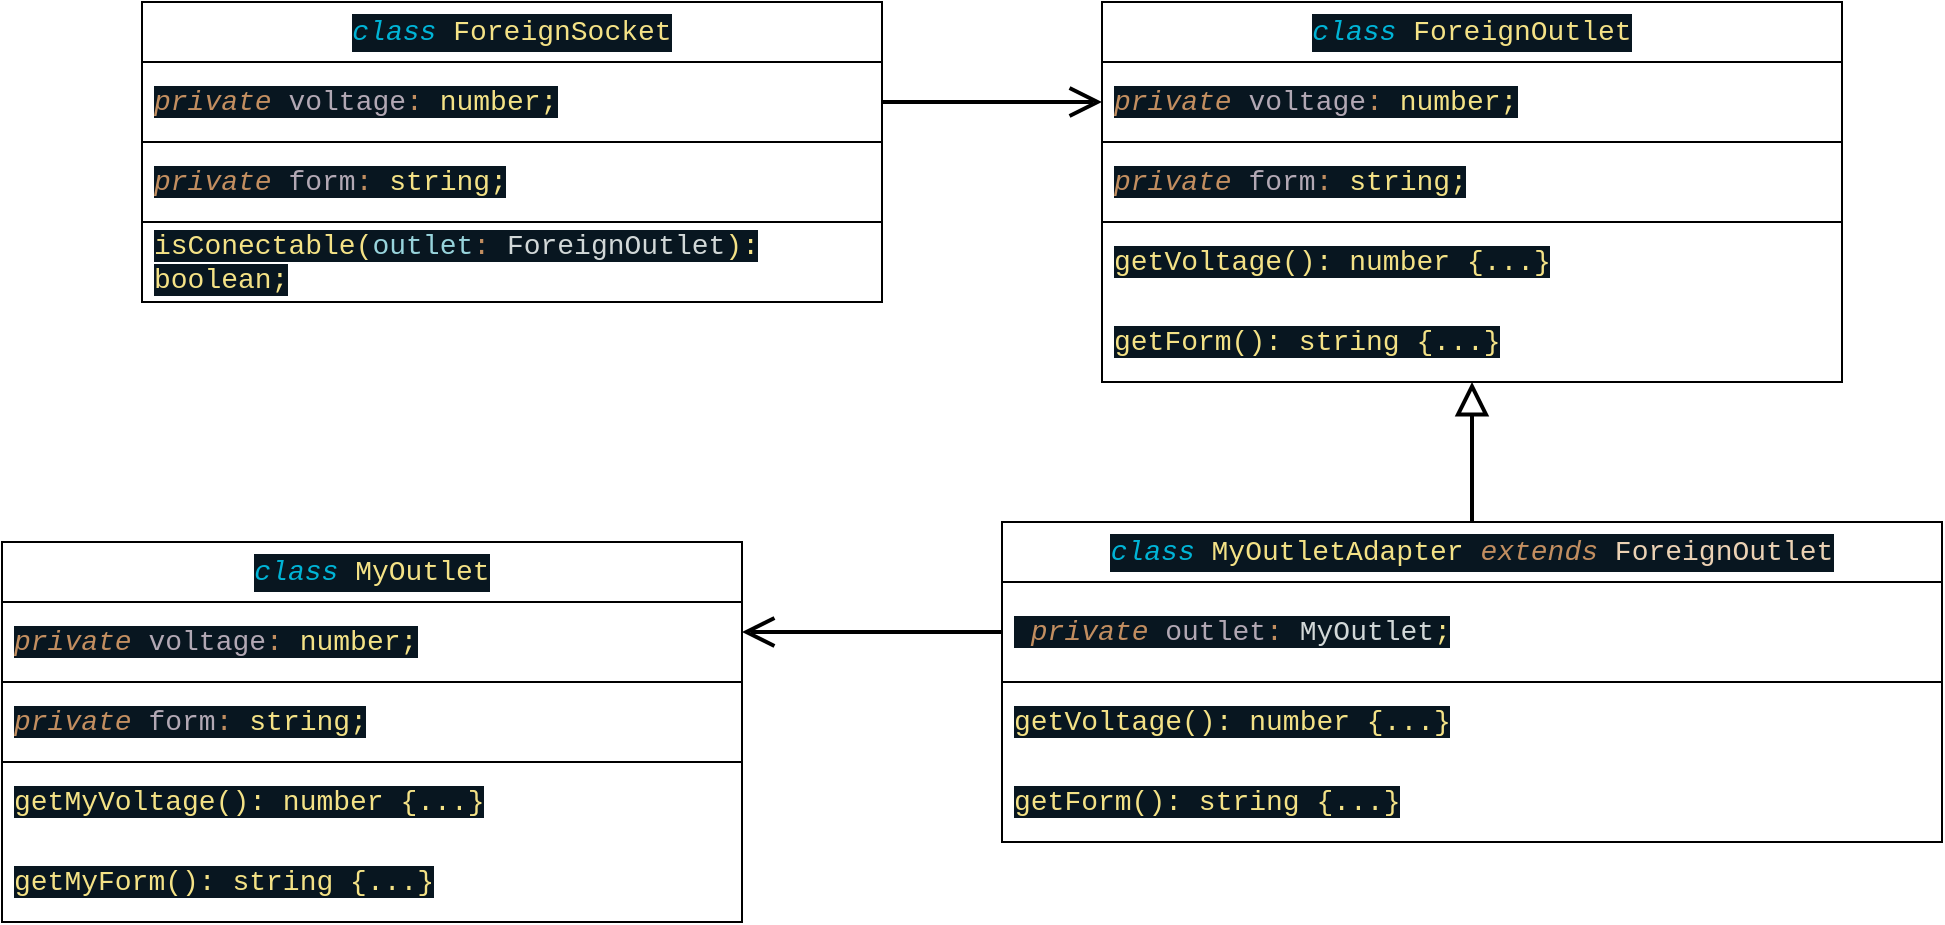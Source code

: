 <mxfile>
    <diagram id="c6q2HIC8ceXFm5oDAOu4" name="Page-1">
        <mxGraphModel dx="643" dy="123" grid="1" gridSize="10" guides="1" tooltips="1" connect="1" arrows="1" fold="1" page="0" pageScale="1" pageWidth="850" pageHeight="1100" math="0" shadow="0">
            <root>
                <mxCell id="0"/>
                <mxCell id="1" parent="0"/>
                <mxCell id="8" value="&lt;div style=&quot;color: rgb(246, 250, 253); background-color: rgb(8, 22, 32); font-family: Consolas, Consolas, &amp;quot;Courier New&amp;quot;, monospace; font-size: 14px; line-height: 19px;&quot;&gt;&lt;div style=&quot;line-height: 19px;&quot;&gt;&lt;span style=&quot;color: #00b4d6;font-style: italic;&quot;&gt;class&lt;/span&gt; &lt;span style=&quot;color: #f4e286;&quot;&gt;ForeignSocket&lt;/span&gt;&lt;/div&gt;&lt;/div&gt;" style="swimlane;fontStyle=0;childLayout=stackLayout;horizontal=1;startSize=30;horizontalStack=0;resizeParent=1;resizeParentMax=0;resizeLast=0;collapsible=1;marginBottom=0;whiteSpace=wrap;html=1;" vertex="1" parent="1">
                    <mxGeometry x="-20" y="70" width="370" height="150" as="geometry"/>
                </mxCell>
                <mxCell id="27" value="&lt;span style=&quot;background-color: rgb(8, 22, 32); font-family: Consolas, Consolas, &amp;quot;Courier New&amp;quot;, monospace; font-size: 14px; color: rgb(194, 142, 96); font-style: italic;&quot;&gt;private&lt;/span&gt;&lt;span style=&quot;background-color: rgb(8, 22, 32); color: rgb(246, 250, 253); font-family: Consolas, Consolas, &amp;quot;Courier New&amp;quot;, monospace; font-size: 14px;&quot;&gt; &lt;/span&gt;&lt;span style=&quot;background-color: rgb(8, 22, 32); font-family: Consolas, Consolas, &amp;quot;Courier New&amp;quot;, monospace; font-size: 14px; color: rgb(178, 168, 180);&quot;&gt;voltage&lt;/span&gt;&lt;span style=&quot;background-color: rgb(8, 22, 32); font-family: Consolas, Consolas, &amp;quot;Courier New&amp;quot;, monospace; font-size: 14px; color: rgb(194, 142, 96);&quot;&gt;:&lt;/span&gt;&lt;span style=&quot;background-color: rgb(8, 22, 32); color: rgb(246, 250, 253); font-family: Consolas, Consolas, &amp;quot;Courier New&amp;quot;, monospace; font-size: 14px;&quot;&gt; &lt;/span&gt;&lt;span style=&quot;background-color: rgb(8, 22, 32); font-family: Consolas, Consolas, &amp;quot;Courier New&amp;quot;, monospace; font-size: 14px; color: rgb(244, 226, 134);&quot;&gt;number&lt;/span&gt;&lt;span style=&quot;background-color: rgb(8, 22, 32); font-family: Consolas, Consolas, &amp;quot;Courier New&amp;quot;, monospace; font-size: 14px; color: rgb(244, 226, 134);&quot;&gt;;&lt;/span&gt;" style="text;strokeColor=default;fillColor=none;align=left;verticalAlign=middle;spacingLeft=4;spacingRight=4;overflow=hidden;points=[[0,0.5],[1,0.5]];portConstraint=eastwest;rotatable=0;whiteSpace=wrap;html=1;strokeWidth=1;" vertex="1" parent="8">
                    <mxGeometry y="30" width="370" height="40" as="geometry"/>
                </mxCell>
                <mxCell id="9" value="&lt;span style=&quot;background-color: rgb(8, 22, 32); font-family: Consolas, Consolas, &amp;quot;Courier New&amp;quot;, monospace; font-size: 14px; color: rgb(194, 142, 96); font-style: italic;&quot;&gt;private&lt;/span&gt;&lt;span style=&quot;background-color: rgb(8, 22, 32); color: rgb(246, 250, 253); font-family: Consolas, Consolas, &amp;quot;Courier New&amp;quot;, monospace; font-size: 14px;&quot;&gt; &lt;/span&gt;&lt;span style=&quot;background-color: rgb(8, 22, 32); font-family: Consolas, Consolas, &amp;quot;Courier New&amp;quot;, monospace; font-size: 14px; color: rgb(178, 168, 180);&quot;&gt;form&lt;/span&gt;&lt;span style=&quot;background-color: rgb(8, 22, 32); font-family: Consolas, Consolas, &amp;quot;Courier New&amp;quot;, monospace; font-size: 14px; color: rgb(194, 142, 96);&quot;&gt;:&lt;/span&gt;&lt;span style=&quot;background-color: rgb(8, 22, 32); color: rgb(246, 250, 253); font-family: Consolas, Consolas, &amp;quot;Courier New&amp;quot;, monospace; font-size: 14px;&quot;&gt;&amp;nbsp;&lt;/span&gt;&lt;span style=&quot;color: rgb(244, 226, 134); background-color: rgb(8, 22, 32); font-family: Consolas, Consolas, &amp;quot;Courier New&amp;quot;, monospace; font-size: 14px;&quot;&gt;string&lt;/span&gt;&lt;span style=&quot;background-color: rgb(8, 22, 32); color: rgb(244, 226, 134); font-family: Consolas, Consolas, &amp;quot;Courier New&amp;quot;, monospace; font-size: 14px;&quot;&gt;;&lt;/span&gt;" style="text;strokeColor=default;fillColor=none;align=left;verticalAlign=middle;spacingLeft=4;spacingRight=4;overflow=hidden;points=[[0,0.5],[1,0.5]];portConstraint=eastwest;rotatable=0;whiteSpace=wrap;html=1;strokeWidth=1;" vertex="1" parent="8">
                    <mxGeometry y="70" width="370" height="40" as="geometry"/>
                </mxCell>
                <mxCell id="10" value="&lt;span style=&quot;background-color: rgb(8, 22, 32); font-family: Consolas, Consolas, &amp;quot;Courier New&amp;quot;, monospace; font-size: 14px; color: rgb(244, 226, 134);&quot;&gt;isConectable(&lt;/span&gt;&lt;span style=&quot;background-color: rgb(8, 22, 32); font-family: Consolas, Consolas, &amp;quot;Courier New&amp;quot;, monospace; font-size: 14px; color: rgb(152, 212, 220);&quot;&gt;outlet&lt;/span&gt;&lt;span style=&quot;background-color: rgb(8, 22, 32); font-family: Consolas, Consolas, &amp;quot;Courier New&amp;quot;, monospace; font-size: 14px; color: rgb(194, 142, 96);&quot;&gt;:&lt;/span&gt;&lt;span style=&quot;background-color: rgb(8, 22, 32); color: rgb(246, 250, 253); font-family: Consolas, Consolas, &amp;quot;Courier New&amp;quot;, monospace; font-size: 14px;&quot;&gt; &lt;/span&gt;&lt;span style=&quot;background-color: rgb(8, 22, 32); font-family: Consolas, Consolas, &amp;quot;Courier New&amp;quot;, monospace; font-size: 14px; color: rgb(210, 216, 216);&quot;&gt;ForeignOutlet&lt;/span&gt;&lt;span style=&quot;background-color: rgb(8, 22, 32); font-family: Consolas, Consolas, &amp;quot;Courier New&amp;quot;, monospace; font-size: 14px; color: rgb(244, 226, 134);&quot;&gt;): boolean;&lt;/span&gt;" style="text;strokeColor=none;fillColor=none;align=left;verticalAlign=middle;spacingLeft=4;spacingRight=4;overflow=hidden;points=[[0,0.5],[1,0.5]];portConstraint=eastwest;rotatable=0;whiteSpace=wrap;html=1;" vertex="1" parent="8">
                    <mxGeometry y="110" width="370" height="40" as="geometry"/>
                </mxCell>
                <mxCell id="28" value="&lt;div style=&quot;background-color: rgb(8, 22, 32); font-family: Consolas, Consolas, &amp;quot;Courier New&amp;quot;, monospace; font-size: 14px; line-height: 19px;&quot;&gt;&lt;div style=&quot;line-height: 19px;&quot;&gt;&lt;span style=&quot;color: rgb(0, 180, 214); font-style: italic;&quot;&gt;class&lt;/span&gt;&lt;font color=&quot;#f6fafd&quot;&gt;&amp;nbsp;&lt;/font&gt;&lt;font color=&quot;#f4e286&quot;&gt;ForeignOutlet&lt;/font&gt;&lt;/div&gt;&lt;/div&gt;" style="swimlane;fontStyle=0;childLayout=stackLayout;horizontal=1;startSize=30;horizontalStack=0;resizeParent=1;resizeParentMax=0;resizeLast=0;collapsible=1;marginBottom=0;whiteSpace=wrap;html=1;" vertex="1" parent="1">
                    <mxGeometry x="460" y="70" width="370" height="190" as="geometry"/>
                </mxCell>
                <mxCell id="29" value="&lt;span style=&quot;background-color: rgb(8, 22, 32); font-family: Consolas, Consolas, &amp;quot;Courier New&amp;quot;, monospace; font-size: 14px; color: rgb(194, 142, 96); font-style: italic;&quot;&gt;private&lt;/span&gt;&lt;span style=&quot;background-color: rgb(8, 22, 32); color: rgb(246, 250, 253); font-family: Consolas, Consolas, &amp;quot;Courier New&amp;quot;, monospace; font-size: 14px;&quot;&gt; &lt;/span&gt;&lt;span style=&quot;background-color: rgb(8, 22, 32); font-family: Consolas, Consolas, &amp;quot;Courier New&amp;quot;, monospace; font-size: 14px; color: rgb(178, 168, 180);&quot;&gt;voltage&lt;/span&gt;&lt;span style=&quot;background-color: rgb(8, 22, 32); font-family: Consolas, Consolas, &amp;quot;Courier New&amp;quot;, monospace; font-size: 14px; color: rgb(194, 142, 96);&quot;&gt;:&lt;/span&gt;&lt;span style=&quot;background-color: rgb(8, 22, 32); color: rgb(246, 250, 253); font-family: Consolas, Consolas, &amp;quot;Courier New&amp;quot;, monospace; font-size: 14px;&quot;&gt; &lt;/span&gt;&lt;span style=&quot;background-color: rgb(8, 22, 32); font-family: Consolas, Consolas, &amp;quot;Courier New&amp;quot;, monospace; font-size: 14px; color: rgb(244, 226, 134);&quot;&gt;number&lt;/span&gt;&lt;span style=&quot;background-color: rgb(8, 22, 32); font-family: Consolas, Consolas, &amp;quot;Courier New&amp;quot;, monospace; font-size: 14px; color: rgb(244, 226, 134);&quot;&gt;;&lt;/span&gt;" style="text;strokeColor=default;fillColor=none;align=left;verticalAlign=middle;spacingLeft=4;spacingRight=4;overflow=hidden;points=[[0,0.5],[1,0.5]];portConstraint=eastwest;rotatable=0;whiteSpace=wrap;html=1;strokeWidth=1;" vertex="1" parent="28">
                    <mxGeometry y="30" width="370" height="40" as="geometry"/>
                </mxCell>
                <mxCell id="30" value="&lt;span style=&quot;background-color: rgb(8, 22, 32); font-family: Consolas, Consolas, &amp;quot;Courier New&amp;quot;, monospace; font-size: 14px; color: rgb(194, 142, 96); font-style: italic;&quot;&gt;private&lt;/span&gt;&lt;span style=&quot;background-color: rgb(8, 22, 32); color: rgb(246, 250, 253); font-family: Consolas, Consolas, &amp;quot;Courier New&amp;quot;, monospace; font-size: 14px;&quot;&gt; &lt;/span&gt;&lt;span style=&quot;background-color: rgb(8, 22, 32); font-family: Consolas, Consolas, &amp;quot;Courier New&amp;quot;, monospace; font-size: 14px; color: rgb(178, 168, 180);&quot;&gt;form&lt;/span&gt;&lt;span style=&quot;background-color: rgb(8, 22, 32); font-family: Consolas, Consolas, &amp;quot;Courier New&amp;quot;, monospace; font-size: 14px; color: rgb(194, 142, 96);&quot;&gt;:&lt;/span&gt;&lt;span style=&quot;background-color: rgb(8, 22, 32); color: rgb(246, 250, 253); font-family: Consolas, Consolas, &amp;quot;Courier New&amp;quot;, monospace; font-size: 14px;&quot;&gt;&amp;nbsp;&lt;/span&gt;&lt;span style=&quot;color: rgb(244, 226, 134); background-color: rgb(8, 22, 32); font-family: Consolas, Consolas, &amp;quot;Courier New&amp;quot;, monospace; font-size: 14px;&quot;&gt;string&lt;/span&gt;&lt;span style=&quot;background-color: rgb(8, 22, 32); color: rgb(244, 226, 134); font-family: Consolas, Consolas, &amp;quot;Courier New&amp;quot;, monospace; font-size: 14px;&quot;&gt;;&lt;/span&gt;" style="text;strokeColor=default;fillColor=none;align=left;verticalAlign=middle;spacingLeft=4;spacingRight=4;overflow=hidden;points=[[0,0.5],[1,0.5]];portConstraint=eastwest;rotatable=0;whiteSpace=wrap;html=1;strokeWidth=1;" vertex="1" parent="28">
                    <mxGeometry y="70" width="370" height="40" as="geometry"/>
                </mxCell>
                <mxCell id="32" value="&lt;font face=&quot;Consolas, Consolas, Courier New, monospace&quot; color=&quot;#f4e286&quot;&gt;&lt;span style=&quot;font-size: 14px; background-color: rgb(8, 22, 32);&quot;&gt;getVoltage()&lt;/span&gt;&lt;/font&gt;&lt;span style=&quot;color: rgb(244, 226, 134); font-family: Consolas, Consolas, &amp;quot;Courier New&amp;quot;, monospace; font-size: 14px; background-color: rgb(8, 22, 32);&quot;&gt;: number&amp;nbsp;&lt;/span&gt;&lt;font face=&quot;Consolas, Consolas, Courier New, monospace&quot; color=&quot;#f4e286&quot;&gt;&lt;span style=&quot;font-size: 14px; background-color: rgb(8, 22, 32);&quot;&gt;{...}&lt;/span&gt;&lt;/font&gt;" style="text;strokeColor=none;fillColor=none;align=left;verticalAlign=middle;spacingLeft=4;spacingRight=4;overflow=hidden;points=[[0,0.5],[1,0.5]];portConstraint=eastwest;rotatable=0;whiteSpace=wrap;html=1;" vertex="1" parent="28">
                    <mxGeometry y="110" width="370" height="40" as="geometry"/>
                </mxCell>
                <mxCell id="31" value="&lt;font face=&quot;Consolas, Consolas, Courier New, monospace&quot; color=&quot;#f4e286&quot;&gt;&lt;span style=&quot;font-size: 14px; background-color: rgb(8, 22, 32);&quot;&gt;getForm()&lt;/span&gt;&lt;/font&gt;&lt;span style=&quot;color: rgb(244, 226, 134); font-family: Consolas, Consolas, &amp;quot;Courier New&amp;quot;, monospace; font-size: 14px; background-color: rgb(8, 22, 32);&quot;&gt;: string&amp;nbsp;&lt;/span&gt;&lt;font face=&quot;Consolas, Consolas, Courier New, monospace&quot; color=&quot;#f4e286&quot;&gt;&lt;span style=&quot;font-size: 14px; background-color: rgb(8, 22, 32);&quot;&gt;{...}&lt;/span&gt;&lt;/font&gt;" style="text;strokeColor=none;fillColor=none;align=left;verticalAlign=middle;spacingLeft=4;spacingRight=4;overflow=hidden;points=[[0,0.5],[1,0.5]];portConstraint=eastwest;rotatable=0;whiteSpace=wrap;html=1;" vertex="1" parent="28">
                    <mxGeometry y="150" width="370" height="40" as="geometry"/>
                </mxCell>
                <mxCell id="33" value="&lt;div style=&quot;background-color: rgb(8, 22, 32); font-family: Consolas, Consolas, &amp;quot;Courier New&amp;quot;, monospace; font-size: 14px; line-height: 19px;&quot;&gt;&lt;div style=&quot;line-height: 19px;&quot;&gt;&lt;span style=&quot;color: rgb(0, 180, 214); font-style: italic;&quot;&gt;class&lt;/span&gt;&lt;font color=&quot;#f6fafd&quot;&gt;&amp;nbsp;&lt;/font&gt;&lt;font color=&quot;#f4e286&quot;&gt;MyOutlet&lt;/font&gt;&lt;/div&gt;&lt;/div&gt;" style="swimlane;fontStyle=0;childLayout=stackLayout;horizontal=1;startSize=30;horizontalStack=0;resizeParent=1;resizeParentMax=0;resizeLast=0;collapsible=1;marginBottom=0;whiteSpace=wrap;html=1;" vertex="1" parent="1">
                    <mxGeometry x="-90" y="340" width="370" height="190" as="geometry"/>
                </mxCell>
                <mxCell id="34" value="&lt;span style=&quot;background-color: rgb(8, 22, 32); font-family: Consolas, Consolas, &amp;quot;Courier New&amp;quot;, monospace; font-size: 14px; color: rgb(194, 142, 96); font-style: italic;&quot;&gt;private&lt;/span&gt;&lt;span style=&quot;background-color: rgb(8, 22, 32); color: rgb(246, 250, 253); font-family: Consolas, Consolas, &amp;quot;Courier New&amp;quot;, monospace; font-size: 14px;&quot;&gt; &lt;/span&gt;&lt;span style=&quot;background-color: rgb(8, 22, 32); font-family: Consolas, Consolas, &amp;quot;Courier New&amp;quot;, monospace; font-size: 14px; color: rgb(178, 168, 180);&quot;&gt;voltage&lt;/span&gt;&lt;span style=&quot;background-color: rgb(8, 22, 32); font-family: Consolas, Consolas, &amp;quot;Courier New&amp;quot;, monospace; font-size: 14px; color: rgb(194, 142, 96);&quot;&gt;:&lt;/span&gt;&lt;span style=&quot;background-color: rgb(8, 22, 32); color: rgb(246, 250, 253); font-family: Consolas, Consolas, &amp;quot;Courier New&amp;quot;, monospace; font-size: 14px;&quot;&gt; &lt;/span&gt;&lt;span style=&quot;background-color: rgb(8, 22, 32); font-family: Consolas, Consolas, &amp;quot;Courier New&amp;quot;, monospace; font-size: 14px; color: rgb(244, 226, 134);&quot;&gt;number&lt;/span&gt;&lt;span style=&quot;background-color: rgb(8, 22, 32); font-family: Consolas, Consolas, &amp;quot;Courier New&amp;quot;, monospace; font-size: 14px; color: rgb(244, 226, 134);&quot;&gt;;&lt;/span&gt;" style="text;strokeColor=default;fillColor=none;align=left;verticalAlign=middle;spacingLeft=4;spacingRight=4;overflow=hidden;points=[[0,0.5],[1,0.5]];portConstraint=eastwest;rotatable=0;whiteSpace=wrap;html=1;strokeWidth=1;" vertex="1" parent="33">
                    <mxGeometry y="30" width="370" height="40" as="geometry"/>
                </mxCell>
                <mxCell id="35" value="&lt;span style=&quot;background-color: rgb(8, 22, 32); font-family: Consolas, Consolas, &amp;quot;Courier New&amp;quot;, monospace; font-size: 14px; color: rgb(194, 142, 96); font-style: italic;&quot;&gt;private&lt;/span&gt;&lt;span style=&quot;background-color: rgb(8, 22, 32); color: rgb(246, 250, 253); font-family: Consolas, Consolas, &amp;quot;Courier New&amp;quot;, monospace; font-size: 14px;&quot;&gt; &lt;/span&gt;&lt;span style=&quot;background-color: rgb(8, 22, 32); font-family: Consolas, Consolas, &amp;quot;Courier New&amp;quot;, monospace; font-size: 14px; color: rgb(178, 168, 180);&quot;&gt;form&lt;/span&gt;&lt;span style=&quot;background-color: rgb(8, 22, 32); font-family: Consolas, Consolas, &amp;quot;Courier New&amp;quot;, monospace; font-size: 14px; color: rgb(194, 142, 96);&quot;&gt;:&lt;/span&gt;&lt;span style=&quot;background-color: rgb(8, 22, 32); color: rgb(246, 250, 253); font-family: Consolas, Consolas, &amp;quot;Courier New&amp;quot;, monospace; font-size: 14px;&quot;&gt;&amp;nbsp;&lt;/span&gt;&lt;span style=&quot;color: rgb(244, 226, 134); background-color: rgb(8, 22, 32); font-family: Consolas, Consolas, &amp;quot;Courier New&amp;quot;, monospace; font-size: 14px;&quot;&gt;string&lt;/span&gt;&lt;span style=&quot;background-color: rgb(8, 22, 32); color: rgb(244, 226, 134); font-family: Consolas, Consolas, &amp;quot;Courier New&amp;quot;, monospace; font-size: 14px;&quot;&gt;;&lt;/span&gt;" style="text;strokeColor=default;fillColor=none;align=left;verticalAlign=middle;spacingLeft=4;spacingRight=4;overflow=hidden;points=[[0,0.5],[1,0.5]];portConstraint=eastwest;rotatable=0;whiteSpace=wrap;html=1;strokeWidth=1;" vertex="1" parent="33">
                    <mxGeometry y="70" width="370" height="40" as="geometry"/>
                </mxCell>
                <mxCell id="36" value="&lt;font face=&quot;Consolas, Consolas, Courier New, monospace&quot; color=&quot;#f4e286&quot;&gt;&lt;span style=&quot;font-size: 14px; background-color: rgb(8, 22, 32);&quot;&gt;getMyVoltage()&lt;/span&gt;&lt;/font&gt;&lt;span style=&quot;color: rgb(244, 226, 134); font-family: Consolas, Consolas, &amp;quot;Courier New&amp;quot;, monospace; font-size: 14px; background-color: rgb(8, 22, 32);&quot;&gt;: number&amp;nbsp;&lt;/span&gt;&lt;font face=&quot;Consolas, Consolas, Courier New, monospace&quot; color=&quot;#f4e286&quot;&gt;&lt;span style=&quot;font-size: 14px; background-color: rgb(8, 22, 32);&quot;&gt;{...}&lt;/span&gt;&lt;/font&gt;" style="text;strokeColor=none;fillColor=none;align=left;verticalAlign=middle;spacingLeft=4;spacingRight=4;overflow=hidden;points=[[0,0.5],[1,0.5]];portConstraint=eastwest;rotatable=0;whiteSpace=wrap;html=1;" vertex="1" parent="33">
                    <mxGeometry y="110" width="370" height="40" as="geometry"/>
                </mxCell>
                <mxCell id="37" value="&lt;font face=&quot;Consolas, Consolas, Courier New, monospace&quot; color=&quot;#f4e286&quot;&gt;&lt;span style=&quot;font-size: 14px; background-color: rgb(8, 22, 32);&quot;&gt;getMyForm()&lt;/span&gt;&lt;/font&gt;&lt;span style=&quot;color: rgb(244, 226, 134); font-family: Consolas, Consolas, &amp;quot;Courier New&amp;quot;, monospace; font-size: 14px; background-color: rgb(8, 22, 32);&quot;&gt;: string&amp;nbsp;&lt;/span&gt;&lt;font face=&quot;Consolas, Consolas, Courier New, monospace&quot; color=&quot;#f4e286&quot;&gt;&lt;span style=&quot;font-size: 14px; background-color: rgb(8, 22, 32);&quot;&gt;{...}&lt;/span&gt;&lt;/font&gt;" style="text;strokeColor=none;fillColor=none;align=left;verticalAlign=middle;spacingLeft=4;spacingRight=4;overflow=hidden;points=[[0,0.5],[1,0.5]];portConstraint=eastwest;rotatable=0;whiteSpace=wrap;html=1;" vertex="1" parent="33">
                    <mxGeometry y="150" width="370" height="40" as="geometry"/>
                </mxCell>
                <mxCell id="44" style="edgeStyle=none;html=1;exitX=0.5;exitY=0;exitDx=0;exitDy=0;strokeWidth=2;fontSize=11;endArrow=block;endFill=0;endSize=12;" edge="1" parent="1" source="38" target="28">
                    <mxGeometry relative="1" as="geometry"/>
                </mxCell>
                <mxCell id="38" value="&lt;div style=&quot;background-color: rgb(8, 22, 32); font-family: Consolas, Consolas, &amp;quot;Courier New&amp;quot;, monospace; font-size: 14px; line-height: 19px;&quot;&gt;&lt;div style=&quot;line-height: 19px;&quot;&gt;&lt;div style=&quot;color: rgb(246, 250, 253); line-height: 19px;&quot;&gt;&lt;span style=&quot;color: #00b4d6;font-style: italic;&quot;&gt;class&lt;/span&gt; &lt;span style=&quot;color: #f4e286;&quot;&gt;MyOutletAdapter&lt;/span&gt; &lt;span style=&quot;color: #c28e60;font-style: italic;&quot;&gt;extends&lt;/span&gt; &lt;span style=&quot;color: #ecd2b4;&quot;&gt;ForeignOutlet&lt;/span&gt;&lt;/div&gt;&lt;/div&gt;&lt;/div&gt;" style="swimlane;fontStyle=0;childLayout=stackLayout;horizontal=1;startSize=30;horizontalStack=0;resizeParent=1;resizeParentMax=0;resizeLast=0;collapsible=1;marginBottom=0;whiteSpace=wrap;html=1;" vertex="1" parent="1">
                    <mxGeometry x="410" y="330" width="470" height="160" as="geometry"/>
                </mxCell>
                <mxCell id="39" value="&lt;span style=&quot;background-color: rgb(8, 22, 32); color: rgb(246, 250, 253); font-family: Consolas, Consolas, &amp;quot;Courier New&amp;quot;, monospace; font-size: 14px;&quot;&gt;&amp;nbsp;&lt;/span&gt;&lt;span style=&quot;background-color: rgb(8, 22, 32); font-family: Consolas, Consolas, &amp;quot;Courier New&amp;quot;, monospace; font-size: 14px; color: rgb(194, 142, 96); font-style: italic;&quot;&gt;private&lt;/span&gt;&lt;span style=&quot;background-color: rgb(8, 22, 32); color: rgb(246, 250, 253); font-family: Consolas, Consolas, &amp;quot;Courier New&amp;quot;, monospace; font-size: 14px;&quot;&gt; &lt;/span&gt;&lt;span style=&quot;background-color: rgb(8, 22, 32); font-family: Consolas, Consolas, &amp;quot;Courier New&amp;quot;, monospace; font-size: 14px; color: rgb(178, 168, 180);&quot;&gt;outlet&lt;/span&gt;&lt;span style=&quot;background-color: rgb(8, 22, 32); font-family: Consolas, Consolas, &amp;quot;Courier New&amp;quot;, monospace; font-size: 14px; color: rgb(194, 142, 96);&quot;&gt;:&lt;/span&gt;&lt;span style=&quot;background-color: rgb(8, 22, 32); color: rgb(246, 250, 253); font-family: Consolas, Consolas, &amp;quot;Courier New&amp;quot;, monospace; font-size: 14px;&quot;&gt; &lt;/span&gt;&lt;span style=&quot;background-color: rgb(8, 22, 32); font-family: Consolas, Consolas, &amp;quot;Courier New&amp;quot;, monospace; font-size: 14px; color: rgb(210, 216, 216);&quot;&gt;MyOutlet&lt;/span&gt;&lt;span style=&quot;background-color: rgb(8, 22, 32); font-family: Consolas, Consolas, &amp;quot;Courier New&amp;quot;, monospace; font-size: 14px; color: rgb(244, 226, 134);&quot;&gt;;&lt;/span&gt;&lt;br&gt;" style="text;strokeColor=default;fillColor=none;align=left;verticalAlign=middle;spacingLeft=4;spacingRight=4;overflow=hidden;points=[[0,0.5],[1,0.5]];portConstraint=eastwest;rotatable=0;whiteSpace=wrap;html=1;strokeWidth=1;" vertex="1" parent="38">
                    <mxGeometry y="30" width="470" height="50" as="geometry"/>
                </mxCell>
                <mxCell id="41" value="&lt;font face=&quot;Consolas, Consolas, Courier New, monospace&quot; color=&quot;#f4e286&quot;&gt;&lt;span style=&quot;font-size: 14px; background-color: rgb(8, 22, 32);&quot;&gt;getVoltage(): number {...}&lt;/span&gt;&lt;/font&gt;" style="text;strokeColor=none;fillColor=none;align=left;verticalAlign=middle;spacingLeft=4;spacingRight=4;overflow=hidden;points=[[0,0.5],[1,0.5]];portConstraint=eastwest;rotatable=0;whiteSpace=wrap;html=1;" vertex="1" parent="38">
                    <mxGeometry y="80" width="470" height="40" as="geometry"/>
                </mxCell>
                <mxCell id="42" value="&lt;font face=&quot;Consolas, Consolas, Courier New, monospace&quot; color=&quot;#f4e286&quot;&gt;&lt;span style=&quot;font-size: 14px; background-color: rgb(8, 22, 32);&quot;&gt;getForm(): string {...}&lt;/span&gt;&lt;/font&gt;" style="text;strokeColor=none;fillColor=none;align=left;verticalAlign=middle;spacingLeft=4;spacingRight=4;overflow=hidden;points=[[0,0.5],[1,0.5]];portConstraint=eastwest;rotatable=0;whiteSpace=wrap;html=1;" vertex="1" parent="38">
                    <mxGeometry y="120" width="470" height="40" as="geometry"/>
                </mxCell>
                <mxCell id="43" style="edgeStyle=none;html=1;exitX=1;exitY=0.5;exitDx=0;exitDy=0;entryX=0;entryY=0.5;entryDx=0;entryDy=0;fontSize=11;strokeWidth=2;endArrow=open;endFill=0;endSize=12;" edge="1" parent="1" source="27" target="29">
                    <mxGeometry relative="1" as="geometry"/>
                </mxCell>
                <mxCell id="46" style="edgeStyle=none;html=1;exitX=0;exitY=0.5;exitDx=0;exitDy=0;strokeWidth=2;fontSize=11;endArrow=open;endFill=0;endSize=12;" edge="1" parent="1" source="39">
                    <mxGeometry relative="1" as="geometry">
                        <mxPoint x="280" y="385" as="targetPoint"/>
                    </mxGeometry>
                </mxCell>
            </root>
        </mxGraphModel>
    </diagram>
</mxfile>